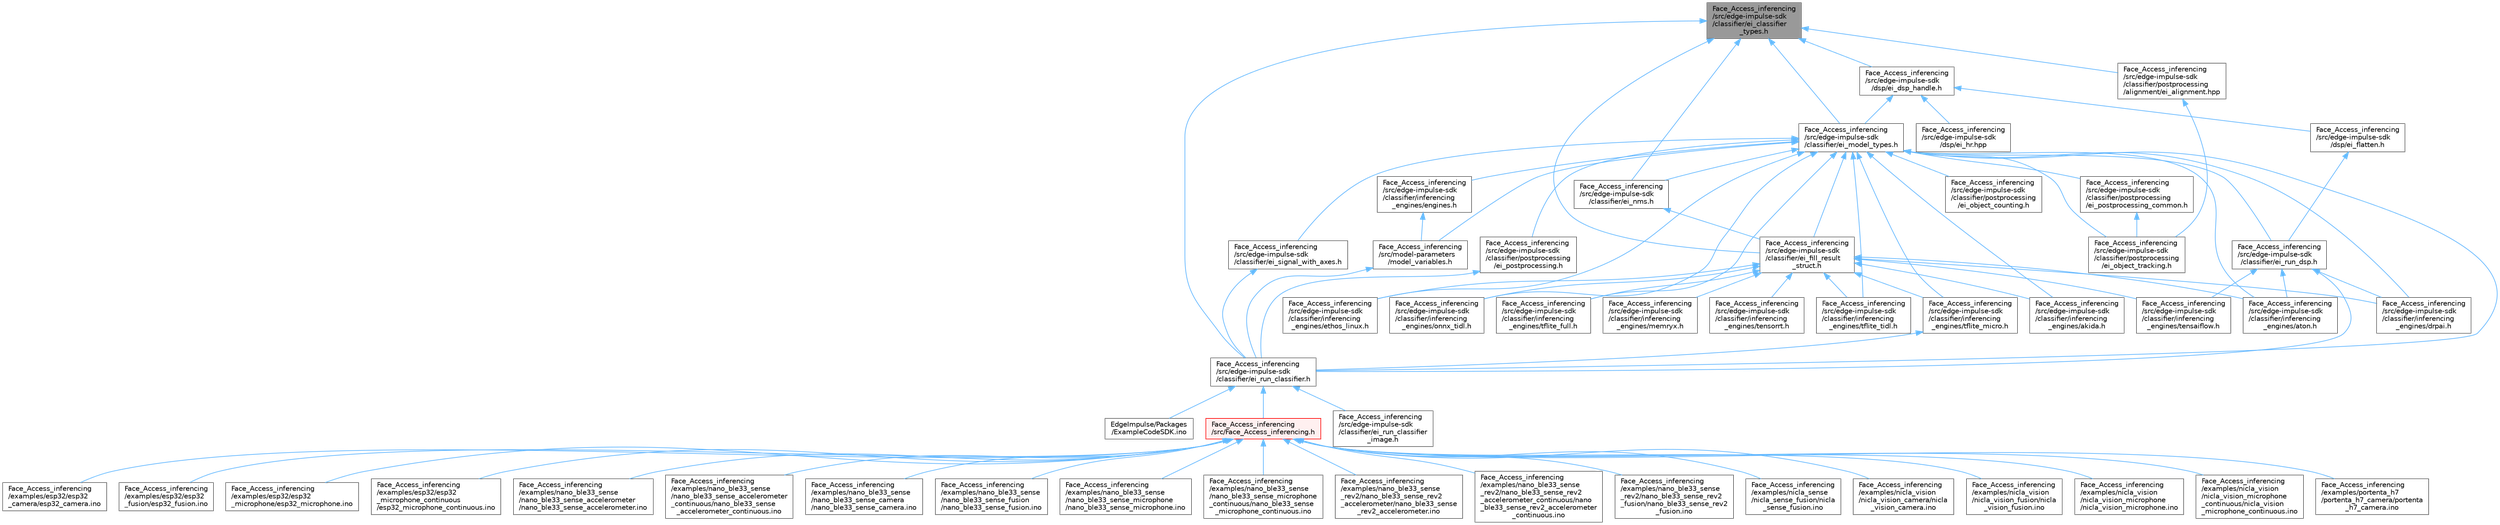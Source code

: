digraph "Face_Access_inferencing/src/edge-impulse-sdk/classifier/ei_classifier_types.h"
{
 // LATEX_PDF_SIZE
  bgcolor="transparent";
  edge [fontname=Helvetica,fontsize=10,labelfontname=Helvetica,labelfontsize=10];
  node [fontname=Helvetica,fontsize=10,shape=box,height=0.2,width=0.4];
  Node1 [id="Node000001",label="Face_Access_inferencing\l/src/edge-impulse-sdk\l/classifier/ei_classifier\l_types.h",height=0.2,width=0.4,color="gray40", fillcolor="grey60", style="filled", fontcolor="black",tooltip=" "];
  Node1 -> Node2 [id="edge75_Node000001_Node000002",dir="back",color="steelblue1",style="solid",tooltip=" "];
  Node2 [id="Node000002",label="Face_Access_inferencing\l/src/edge-impulse-sdk\l/classifier/ei_fill_result\l_struct.h",height=0.2,width=0.4,color="grey40", fillcolor="white", style="filled",URL="$ei__fill__result__struct_8h.html",tooltip=" "];
  Node2 -> Node3 [id="edge76_Node000002_Node000003",dir="back",color="steelblue1",style="solid",tooltip=" "];
  Node3 [id="Node000003",label="Face_Access_inferencing\l/src/edge-impulse-sdk\l/classifier/inferencing\l_engines/akida.h",height=0.2,width=0.4,color="grey40", fillcolor="white", style="filled",URL="$akida_8h.html",tooltip=" "];
  Node2 -> Node4 [id="edge77_Node000002_Node000004",dir="back",color="steelblue1",style="solid",tooltip=" "];
  Node4 [id="Node000004",label="Face_Access_inferencing\l/src/edge-impulse-sdk\l/classifier/inferencing\l_engines/aton.h",height=0.2,width=0.4,color="grey40", fillcolor="white", style="filled",URL="$aton_8h.html",tooltip=" "];
  Node2 -> Node5 [id="edge78_Node000002_Node000005",dir="back",color="steelblue1",style="solid",tooltip=" "];
  Node5 [id="Node000005",label="Face_Access_inferencing\l/src/edge-impulse-sdk\l/classifier/inferencing\l_engines/drpai.h",height=0.2,width=0.4,color="grey40", fillcolor="white", style="filled",URL="$drpai_8h.html",tooltip=" "];
  Node2 -> Node6 [id="edge79_Node000002_Node000006",dir="back",color="steelblue1",style="solid",tooltip=" "];
  Node6 [id="Node000006",label="Face_Access_inferencing\l/src/edge-impulse-sdk\l/classifier/inferencing\l_engines/ethos_linux.h",height=0.2,width=0.4,color="grey40", fillcolor="white", style="filled",URL="$ethos__linux_8h.html",tooltip=" "];
  Node2 -> Node7 [id="edge80_Node000002_Node000007",dir="back",color="steelblue1",style="solid",tooltip=" "];
  Node7 [id="Node000007",label="Face_Access_inferencing\l/src/edge-impulse-sdk\l/classifier/inferencing\l_engines/memryx.h",height=0.2,width=0.4,color="grey40", fillcolor="white", style="filled",URL="$memryx_8h.html",tooltip=" "];
  Node2 -> Node8 [id="edge81_Node000002_Node000008",dir="back",color="steelblue1",style="solid",tooltip=" "];
  Node8 [id="Node000008",label="Face_Access_inferencing\l/src/edge-impulse-sdk\l/classifier/inferencing\l_engines/onnx_tidl.h",height=0.2,width=0.4,color="grey40", fillcolor="white", style="filled",URL="$onnx__tidl_8h.html",tooltip=" "];
  Node2 -> Node9 [id="edge82_Node000002_Node000009",dir="back",color="steelblue1",style="solid",tooltip=" "];
  Node9 [id="Node000009",label="Face_Access_inferencing\l/src/edge-impulse-sdk\l/classifier/inferencing\l_engines/tensaiflow.h",height=0.2,width=0.4,color="grey40", fillcolor="white", style="filled",URL="$tensaiflow_8h.html",tooltip=" "];
  Node2 -> Node10 [id="edge83_Node000002_Node000010",dir="back",color="steelblue1",style="solid",tooltip=" "];
  Node10 [id="Node000010",label="Face_Access_inferencing\l/src/edge-impulse-sdk\l/classifier/inferencing\l_engines/tensorrt.h",height=0.2,width=0.4,color="grey40", fillcolor="white", style="filled",URL="$tensorrt_8h.html",tooltip=" "];
  Node2 -> Node11 [id="edge84_Node000002_Node000011",dir="back",color="steelblue1",style="solid",tooltip=" "];
  Node11 [id="Node000011",label="Face_Access_inferencing\l/src/edge-impulse-sdk\l/classifier/inferencing\l_engines/tflite_full.h",height=0.2,width=0.4,color="grey40", fillcolor="white", style="filled",URL="$tflite__full_8h.html",tooltip=" "];
  Node2 -> Node12 [id="edge85_Node000002_Node000012",dir="back",color="steelblue1",style="solid",tooltip=" "];
  Node12 [id="Node000012",label="Face_Access_inferencing\l/src/edge-impulse-sdk\l/classifier/inferencing\l_engines/tflite_micro.h",height=0.2,width=0.4,color="grey40", fillcolor="white", style="filled",URL="$tflite__micro_8h.html",tooltip=" "];
  Node12 -> Node13 [id="edge86_Node000012_Node000013",dir="back",color="steelblue1",style="solid",tooltip=" "];
  Node13 [id="Node000013",label="Face_Access_inferencing\l/src/edge-impulse-sdk\l/classifier/ei_run_classifier.h",height=0.2,width=0.4,color="grey40", fillcolor="white", style="filled",URL="$ei__run__classifier_8h.html",tooltip=" "];
  Node13 -> Node14 [id="edge87_Node000013_Node000014",dir="back",color="steelblue1",style="solid",tooltip=" "];
  Node14 [id="Node000014",label="EdgeImpulse/Packages\l/ExampleCodeSDK.ino",height=0.2,width=0.4,color="grey40", fillcolor="white", style="filled",URL="$_example_code_s_d_k_8ino.html",tooltip=" "];
  Node13 -> Node15 [id="edge88_Node000013_Node000015",dir="back",color="steelblue1",style="solid",tooltip=" "];
  Node15 [id="Node000015",label="Face_Access_inferencing\l/src/Face_Access_inferencing.h",height=0.2,width=0.4,color="red", fillcolor="#FFF0F0", style="filled",URL="$_face___access__inferencing_8h.html",tooltip=" "];
  Node15 -> Node16 [id="edge89_Node000015_Node000016",dir="back",color="steelblue1",style="solid",tooltip=" "];
  Node16 [id="Node000016",label="Face_Access_inferencing\l/examples/esp32/esp32\l_camera/esp32_camera.ino",height=0.2,width=0.4,color="grey40", fillcolor="white", style="filled",URL="$esp32__camera_8ino.html",tooltip=" "];
  Node15 -> Node17 [id="edge90_Node000015_Node000017",dir="back",color="steelblue1",style="solid",tooltip=" "];
  Node17 [id="Node000017",label="Face_Access_inferencing\l/examples/esp32/esp32\l_fusion/esp32_fusion.ino",height=0.2,width=0.4,color="grey40", fillcolor="white", style="filled",URL="$esp32__fusion_8ino.html",tooltip=" "];
  Node15 -> Node18 [id="edge91_Node000015_Node000018",dir="back",color="steelblue1",style="solid",tooltip=" "];
  Node18 [id="Node000018",label="Face_Access_inferencing\l/examples/esp32/esp32\l_microphone/esp32_microphone.ino",height=0.2,width=0.4,color="grey40", fillcolor="white", style="filled",URL="$esp32__microphone_8ino.html",tooltip=" "];
  Node15 -> Node19 [id="edge92_Node000015_Node000019",dir="back",color="steelblue1",style="solid",tooltip=" "];
  Node19 [id="Node000019",label="Face_Access_inferencing\l/examples/esp32/esp32\l_microphone_continuous\l/esp32_microphone_continuous.ino",height=0.2,width=0.4,color="grey40", fillcolor="white", style="filled",URL="$esp32__microphone__continuous_8ino.html",tooltip=" "];
  Node15 -> Node20 [id="edge93_Node000015_Node000020",dir="back",color="steelblue1",style="solid",tooltip=" "];
  Node20 [id="Node000020",label="Face_Access_inferencing\l/examples/nano_ble33_sense\l/nano_ble33_sense_accelerometer\l/nano_ble33_sense_accelerometer.ino",height=0.2,width=0.4,color="grey40", fillcolor="white", style="filled",URL="$nano__ble33__sense__accelerometer_8ino.html",tooltip=" "];
  Node15 -> Node21 [id="edge94_Node000015_Node000021",dir="back",color="steelblue1",style="solid",tooltip=" "];
  Node21 [id="Node000021",label="Face_Access_inferencing\l/examples/nano_ble33_sense\l/nano_ble33_sense_accelerometer\l_continuous/nano_ble33_sense\l_accelerometer_continuous.ino",height=0.2,width=0.4,color="grey40", fillcolor="white", style="filled",URL="$nano__ble33__sense__accelerometer__continuous_8ino.html",tooltip=" "];
  Node15 -> Node22 [id="edge95_Node000015_Node000022",dir="back",color="steelblue1",style="solid",tooltip=" "];
  Node22 [id="Node000022",label="Face_Access_inferencing\l/examples/nano_ble33_sense\l/nano_ble33_sense_camera\l/nano_ble33_sense_camera.ino",height=0.2,width=0.4,color="grey40", fillcolor="white", style="filled",URL="$nano__ble33__sense__camera_8ino.html",tooltip=" "];
  Node15 -> Node23 [id="edge96_Node000015_Node000023",dir="back",color="steelblue1",style="solid",tooltip=" "];
  Node23 [id="Node000023",label="Face_Access_inferencing\l/examples/nano_ble33_sense\l/nano_ble33_sense_fusion\l/nano_ble33_sense_fusion.ino",height=0.2,width=0.4,color="grey40", fillcolor="white", style="filled",URL="$nano__ble33__sense__fusion_8ino.html",tooltip=" "];
  Node15 -> Node24 [id="edge97_Node000015_Node000024",dir="back",color="steelblue1",style="solid",tooltip=" "];
  Node24 [id="Node000024",label="Face_Access_inferencing\l/examples/nano_ble33_sense\l/nano_ble33_sense_microphone\l/nano_ble33_sense_microphone.ino",height=0.2,width=0.4,color="grey40", fillcolor="white", style="filled",URL="$nano__ble33__sense__microphone_8ino.html",tooltip=" "];
  Node15 -> Node25 [id="edge98_Node000015_Node000025",dir="back",color="steelblue1",style="solid",tooltip=" "];
  Node25 [id="Node000025",label="Face_Access_inferencing\l/examples/nano_ble33_sense\l/nano_ble33_sense_microphone\l_continuous/nano_ble33_sense\l_microphone_continuous.ino",height=0.2,width=0.4,color="grey40", fillcolor="white", style="filled",URL="$nano__ble33__sense__microphone__continuous_8ino.html",tooltip=" "];
  Node15 -> Node26 [id="edge99_Node000015_Node000026",dir="back",color="steelblue1",style="solid",tooltip=" "];
  Node26 [id="Node000026",label="Face_Access_inferencing\l/examples/nano_ble33_sense\l_rev2/nano_ble33_sense_rev2\l_accelerometer/nano_ble33_sense\l_rev2_accelerometer.ino",height=0.2,width=0.4,color="grey40", fillcolor="white", style="filled",URL="$nano__ble33__sense__rev2__accelerometer_8ino.html",tooltip=" "];
  Node15 -> Node27 [id="edge100_Node000015_Node000027",dir="back",color="steelblue1",style="solid",tooltip=" "];
  Node27 [id="Node000027",label="Face_Access_inferencing\l/examples/nano_ble33_sense\l_rev2/nano_ble33_sense_rev2\l_accelerometer_continuous/nano\l_ble33_sense_rev2_accelerometer\l_continuous.ino",height=0.2,width=0.4,color="grey40", fillcolor="white", style="filled",URL="$nano__ble33__sense__rev2__accelerometer__continuous_8ino.html",tooltip=" "];
  Node15 -> Node28 [id="edge101_Node000015_Node000028",dir="back",color="steelblue1",style="solid",tooltip=" "];
  Node28 [id="Node000028",label="Face_Access_inferencing\l/examples/nano_ble33_sense\l_rev2/nano_ble33_sense_rev2\l_fusion/nano_ble33_sense_rev2\l_fusion.ino",height=0.2,width=0.4,color="grey40", fillcolor="white", style="filled",URL="$nano__ble33__sense__rev2__fusion_8ino.html",tooltip=" "];
  Node15 -> Node29 [id="edge102_Node000015_Node000029",dir="back",color="steelblue1",style="solid",tooltip=" "];
  Node29 [id="Node000029",label="Face_Access_inferencing\l/examples/nicla_sense\l/nicla_sense_fusion/nicla\l_sense_fusion.ino",height=0.2,width=0.4,color="grey40", fillcolor="white", style="filled",URL="$nicla__sense__fusion_8ino.html",tooltip=" "];
  Node15 -> Node30 [id="edge103_Node000015_Node000030",dir="back",color="steelblue1",style="solid",tooltip=" "];
  Node30 [id="Node000030",label="Face_Access_inferencing\l/examples/nicla_vision\l/nicla_vision_camera/nicla\l_vision_camera.ino",height=0.2,width=0.4,color="grey40", fillcolor="white", style="filled",URL="$nicla__vision__camera_8ino.html",tooltip=" "];
  Node15 -> Node31 [id="edge104_Node000015_Node000031",dir="back",color="steelblue1",style="solid",tooltip=" "];
  Node31 [id="Node000031",label="Face_Access_inferencing\l/examples/nicla_vision\l/nicla_vision_fusion/nicla\l_vision_fusion.ino",height=0.2,width=0.4,color="grey40", fillcolor="white", style="filled",URL="$nicla__vision__fusion_8ino.html",tooltip=" "];
  Node15 -> Node32 [id="edge105_Node000015_Node000032",dir="back",color="steelblue1",style="solid",tooltip=" "];
  Node32 [id="Node000032",label="Face_Access_inferencing\l/examples/nicla_vision\l/nicla_vision_microphone\l/nicla_vision_microphone.ino",height=0.2,width=0.4,color="grey40", fillcolor="white", style="filled",URL="$nicla__vision__microphone_8ino.html",tooltip=" "];
  Node15 -> Node33 [id="edge106_Node000015_Node000033",dir="back",color="steelblue1",style="solid",tooltip=" "];
  Node33 [id="Node000033",label="Face_Access_inferencing\l/examples/nicla_vision\l/nicla_vision_microphone\l_continuous/nicla_vision\l_microphone_continuous.ino",height=0.2,width=0.4,color="grey40", fillcolor="white", style="filled",URL="$nicla__vision__microphone__continuous_8ino.html",tooltip=" "];
  Node15 -> Node34 [id="edge107_Node000015_Node000034",dir="back",color="steelblue1",style="solid",tooltip=" "];
  Node34 [id="Node000034",label="Face_Access_inferencing\l/examples/portenta_h7\l/portenta_h7_camera/portenta\l_h7_camera.ino",height=0.2,width=0.4,color="grey40", fillcolor="white", style="filled",URL="$portenta__h7__camera_8ino.html",tooltip=" "];
  Node13 -> Node44 [id="edge108_Node000013_Node000044",dir="back",color="steelblue1",style="solid",tooltip=" "];
  Node44 [id="Node000044",label="Face_Access_inferencing\l/src/edge-impulse-sdk\l/classifier/ei_run_classifier\l_image.h",height=0.2,width=0.4,color="grey40", fillcolor="white", style="filled",URL="$ei__run__classifier__image_8h.html",tooltip=" "];
  Node2 -> Node45 [id="edge109_Node000002_Node000045",dir="back",color="steelblue1",style="solid",tooltip=" "];
  Node45 [id="Node000045",label="Face_Access_inferencing\l/src/edge-impulse-sdk\l/classifier/inferencing\l_engines/tflite_tidl.h",height=0.2,width=0.4,color="grey40", fillcolor="white", style="filled",URL="$tflite__tidl_8h.html",tooltip=" "];
  Node1 -> Node46 [id="edge110_Node000001_Node000046",dir="back",color="steelblue1",style="solid",tooltip=" "];
  Node46 [id="Node000046",label="Face_Access_inferencing\l/src/edge-impulse-sdk\l/classifier/ei_model_types.h",height=0.2,width=0.4,color="grey40", fillcolor="white", style="filled",URL="$ei__model__types_8h.html",tooltip=" "];
  Node46 -> Node2 [id="edge111_Node000046_Node000002",dir="back",color="steelblue1",style="solid",tooltip=" "];
  Node46 -> Node47 [id="edge112_Node000046_Node000047",dir="back",color="steelblue1",style="solid",tooltip=" "];
  Node47 [id="Node000047",label="Face_Access_inferencing\l/src/edge-impulse-sdk\l/classifier/ei_nms.h",height=0.2,width=0.4,color="grey40", fillcolor="white", style="filled",URL="$ei__nms_8h.html",tooltip=" "];
  Node47 -> Node2 [id="edge113_Node000047_Node000002",dir="back",color="steelblue1",style="solid",tooltip=" "];
  Node46 -> Node13 [id="edge114_Node000046_Node000013",dir="back",color="steelblue1",style="solid",tooltip=" "];
  Node46 -> Node48 [id="edge115_Node000046_Node000048",dir="back",color="steelblue1",style="solid",tooltip=" "];
  Node48 [id="Node000048",label="Face_Access_inferencing\l/src/edge-impulse-sdk\l/classifier/ei_run_dsp.h",height=0.2,width=0.4,color="grey40", fillcolor="white", style="filled",URL="$ei__run__dsp_8h.html",tooltip=" "];
  Node48 -> Node13 [id="edge116_Node000048_Node000013",dir="back",color="steelblue1",style="solid",tooltip=" "];
  Node48 -> Node4 [id="edge117_Node000048_Node000004",dir="back",color="steelblue1",style="solid",tooltip=" "];
  Node48 -> Node5 [id="edge118_Node000048_Node000005",dir="back",color="steelblue1",style="solid",tooltip=" "];
  Node48 -> Node9 [id="edge119_Node000048_Node000009",dir="back",color="steelblue1",style="solid",tooltip=" "];
  Node46 -> Node49 [id="edge120_Node000046_Node000049",dir="back",color="steelblue1",style="solid",tooltip=" "];
  Node49 [id="Node000049",label="Face_Access_inferencing\l/src/edge-impulse-sdk\l/classifier/ei_signal_with_axes.h",height=0.2,width=0.4,color="grey40", fillcolor="white", style="filled",URL="$ei__signal__with__axes_8h.html",tooltip=" "];
  Node49 -> Node13 [id="edge121_Node000049_Node000013",dir="back",color="steelblue1",style="solid",tooltip=" "];
  Node46 -> Node3 [id="edge122_Node000046_Node000003",dir="back",color="steelblue1",style="solid",tooltip=" "];
  Node46 -> Node4 [id="edge123_Node000046_Node000004",dir="back",color="steelblue1",style="solid",tooltip=" "];
  Node46 -> Node5 [id="edge124_Node000046_Node000005",dir="back",color="steelblue1",style="solid",tooltip=" "];
  Node46 -> Node50 [id="edge125_Node000046_Node000050",dir="back",color="steelblue1",style="solid",tooltip=" "];
  Node50 [id="Node000050",label="Face_Access_inferencing\l/src/edge-impulse-sdk\l/classifier/inferencing\l_engines/engines.h",height=0.2,width=0.4,color="grey40", fillcolor="white", style="filled",URL="$engines_8h.html",tooltip=" "];
  Node50 -> Node51 [id="edge126_Node000050_Node000051",dir="back",color="steelblue1",style="solid",tooltip=" "];
  Node51 [id="Node000051",label="Face_Access_inferencing\l/src/model-parameters\l/model_variables.h",height=0.2,width=0.4,color="grey40", fillcolor="white", style="filled",URL="$model__variables_8h.html",tooltip=" "];
  Node51 -> Node13 [id="edge127_Node000051_Node000013",dir="back",color="steelblue1",style="solid",tooltip=" "];
  Node46 -> Node6 [id="edge128_Node000046_Node000006",dir="back",color="steelblue1",style="solid",tooltip=" "];
  Node46 -> Node8 [id="edge129_Node000046_Node000008",dir="back",color="steelblue1",style="solid",tooltip=" "];
  Node46 -> Node11 [id="edge130_Node000046_Node000011",dir="back",color="steelblue1",style="solid",tooltip=" "];
  Node46 -> Node12 [id="edge131_Node000046_Node000012",dir="back",color="steelblue1",style="solid",tooltip=" "];
  Node46 -> Node45 [id="edge132_Node000046_Node000045",dir="back",color="steelblue1",style="solid",tooltip=" "];
  Node46 -> Node52 [id="edge133_Node000046_Node000052",dir="back",color="steelblue1",style="solid",tooltip=" "];
  Node52 [id="Node000052",label="Face_Access_inferencing\l/src/edge-impulse-sdk\l/classifier/postprocessing\l/ei_object_counting.h",height=0.2,width=0.4,color="grey40", fillcolor="white", style="filled",URL="$ei__object__counting_8h.html",tooltip=" "];
  Node46 -> Node53 [id="edge134_Node000046_Node000053",dir="back",color="steelblue1",style="solid",tooltip=" "];
  Node53 [id="Node000053",label="Face_Access_inferencing\l/src/edge-impulse-sdk\l/classifier/postprocessing\l/ei_object_tracking.h",height=0.2,width=0.4,color="grey40", fillcolor="white", style="filled",URL="$ei__object__tracking_8h.html",tooltip=" "];
  Node46 -> Node54 [id="edge135_Node000046_Node000054",dir="back",color="steelblue1",style="solid",tooltip=" "];
  Node54 [id="Node000054",label="Face_Access_inferencing\l/src/edge-impulse-sdk\l/classifier/postprocessing\l/ei_postprocessing.h",height=0.2,width=0.4,color="grey40", fillcolor="white", style="filled",URL="$ei__postprocessing_8h.html",tooltip=" "];
  Node54 -> Node13 [id="edge136_Node000054_Node000013",dir="back",color="steelblue1",style="solid",tooltip=" "];
  Node46 -> Node55 [id="edge137_Node000046_Node000055",dir="back",color="steelblue1",style="solid",tooltip=" "];
  Node55 [id="Node000055",label="Face_Access_inferencing\l/src/edge-impulse-sdk\l/classifier/postprocessing\l/ei_postprocessing_common.h",height=0.2,width=0.4,color="grey40", fillcolor="white", style="filled",URL="$ei__postprocessing__common_8h.html",tooltip=" "];
  Node55 -> Node53 [id="edge138_Node000055_Node000053",dir="back",color="steelblue1",style="solid",tooltip=" "];
  Node46 -> Node51 [id="edge139_Node000046_Node000051",dir="back",color="steelblue1",style="solid",tooltip=" "];
  Node1 -> Node47 [id="edge140_Node000001_Node000047",dir="back",color="steelblue1",style="solid",tooltip=" "];
  Node1 -> Node13 [id="edge141_Node000001_Node000013",dir="back",color="steelblue1",style="solid",tooltip=" "];
  Node1 -> Node56 [id="edge142_Node000001_Node000056",dir="back",color="steelblue1",style="solid",tooltip=" "];
  Node56 [id="Node000056",label="Face_Access_inferencing\l/src/edge-impulse-sdk\l/classifier/postprocessing\l/alignment/ei_alignment.hpp",height=0.2,width=0.4,color="grey40", fillcolor="white", style="filled",URL="$ei__alignment_8hpp.html",tooltip=" "];
  Node56 -> Node53 [id="edge143_Node000056_Node000053",dir="back",color="steelblue1",style="solid",tooltip=" "];
  Node1 -> Node57 [id="edge144_Node000001_Node000057",dir="back",color="steelblue1",style="solid",tooltip=" "];
  Node57 [id="Node000057",label="Face_Access_inferencing\l/src/edge-impulse-sdk\l/dsp/ei_dsp_handle.h",height=0.2,width=0.4,color="grey40", fillcolor="white", style="filled",URL="$ei__dsp__handle_8h.html",tooltip=" "];
  Node57 -> Node46 [id="edge145_Node000057_Node000046",dir="back",color="steelblue1",style="solid",tooltip=" "];
  Node57 -> Node58 [id="edge146_Node000057_Node000058",dir="back",color="steelblue1",style="solid",tooltip=" "];
  Node58 [id="Node000058",label="Face_Access_inferencing\l/src/edge-impulse-sdk\l/dsp/ei_flatten.h",height=0.2,width=0.4,color="grey40", fillcolor="white", style="filled",URL="$ei__flatten_8h.html",tooltip=" "];
  Node58 -> Node48 [id="edge147_Node000058_Node000048",dir="back",color="steelblue1",style="solid",tooltip=" "];
  Node57 -> Node59 [id="edge148_Node000057_Node000059",dir="back",color="steelblue1",style="solid",tooltip=" "];
  Node59 [id="Node000059",label="Face_Access_inferencing\l/src/edge-impulse-sdk\l/dsp/ei_hr.hpp",height=0.2,width=0.4,color="grey40", fillcolor="white", style="filled",URL="$ei__hr_8hpp.html",tooltip=" "];
}
